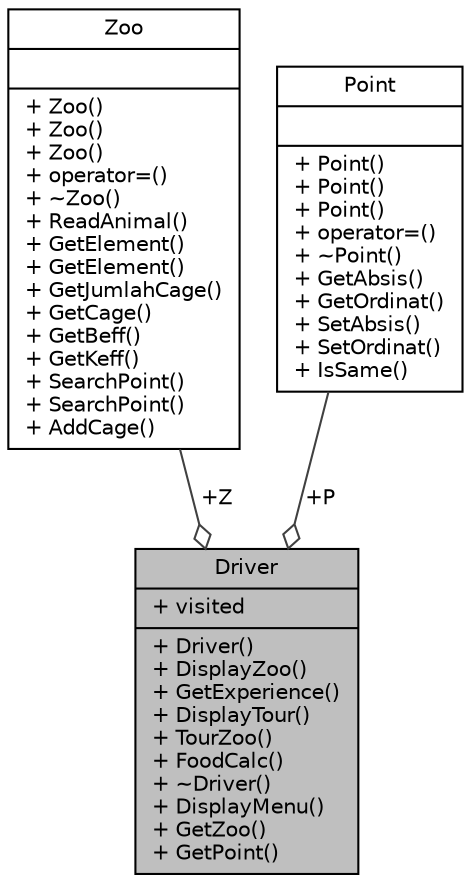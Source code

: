 digraph "Driver"
{
  edge [fontname="Helvetica",fontsize="10",labelfontname="Helvetica",labelfontsize="10"];
  node [fontname="Helvetica",fontsize="10",shape=record];
  Node1 [label="{Driver\n|+ visited\l|+ Driver()\l+ DisplayZoo()\l+ GetExperience()\l+ DisplayTour()\l+ TourZoo()\l+ FoodCalc()\l+ ~Driver()\l+ DisplayMenu()\l+ GetZoo()\l+ GetPoint()\l}",height=0.2,width=0.4,color="black", fillcolor="grey75", style="filled", fontcolor="black"];
  Node2 -> Node1 [color="grey25",fontsize="10",style="solid",label=" +Z" ,arrowhead="odiamond",fontname="Helvetica"];
  Node2 [label="{Zoo\n||+ Zoo()\l+ Zoo()\l+ Zoo()\l+ operator=()\l+ ~Zoo()\l+ ReadAnimal()\l+ GetElement()\l+ GetElement()\l+ GetJumlahCage()\l+ GetCage()\l+ GetBeff()\l+ GetKeff()\l+ SearchPoint()\l+ SearchPoint()\l+ AddCage()\l}",height=0.2,width=0.4,color="black", fillcolor="white", style="filled",URL="$classZoo.html"];
  Node3 -> Node1 [color="grey25",fontsize="10",style="solid",label=" +P" ,arrowhead="odiamond",fontname="Helvetica"];
  Node3 [label="{Point\n||+ Point()\l+ Point()\l+ Point()\l+ operator=()\l+ ~Point()\l+ GetAbsis()\l+ GetOrdinat()\l+ SetAbsis()\l+ SetOrdinat()\l+ IsSame()\l}",height=0.2,width=0.4,color="black", fillcolor="white", style="filled",URL="$classPoint.html"];
}

